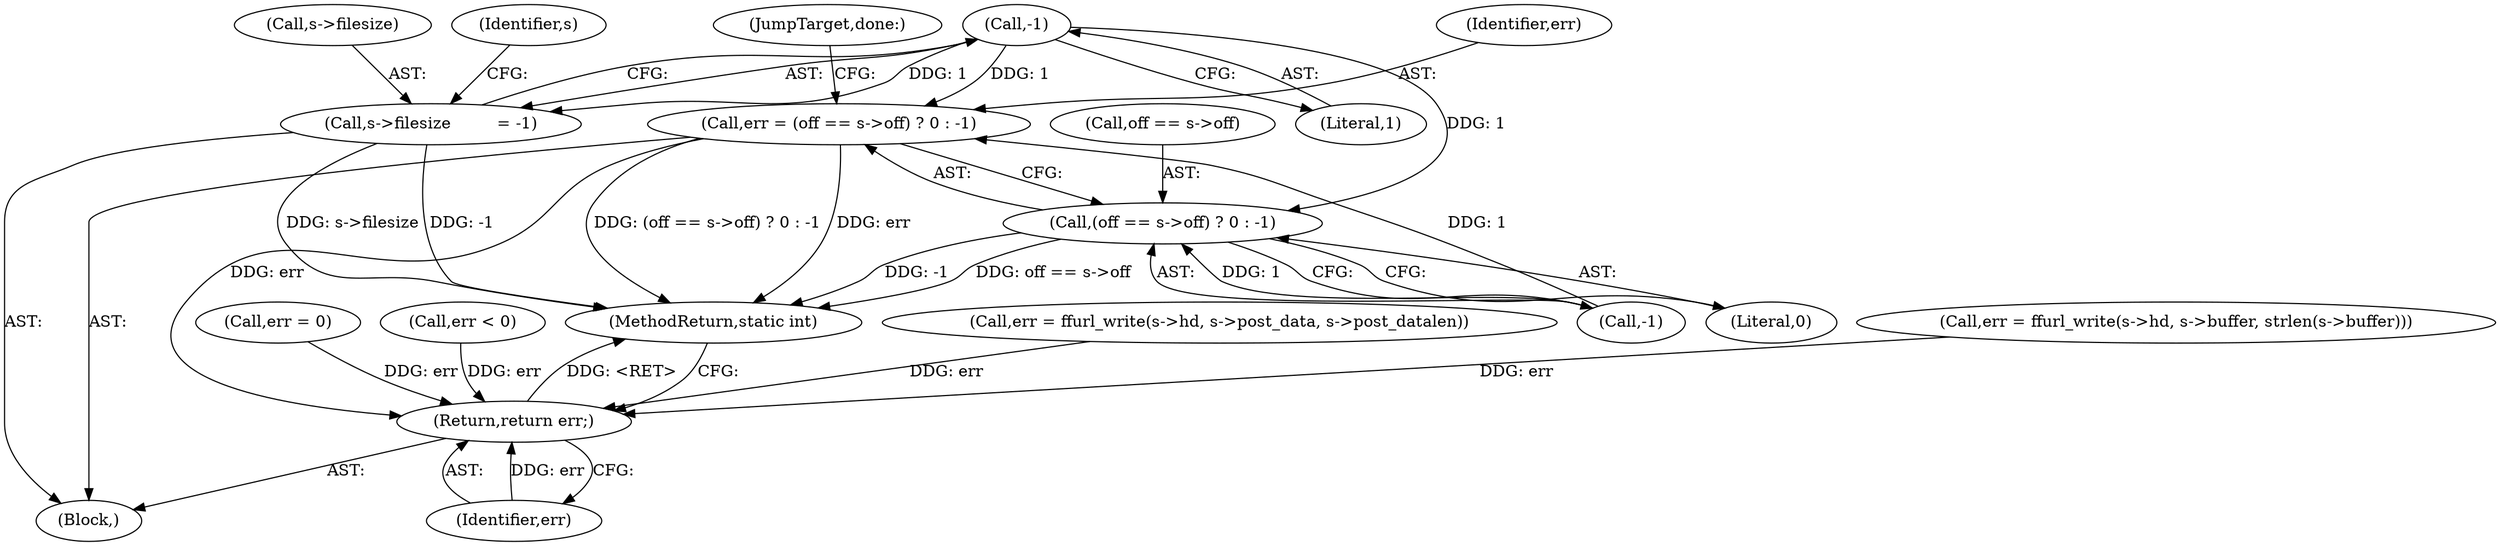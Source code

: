 digraph "1_FFmpeg_2a05c8f813de6f2278827734bf8102291e7484aa_0@del" {
"1000670" [label="(Call,-1)"];
"1000666" [label="(Call,s->filesize         = -1)"];
"1000725" [label="(Call,err = (off == s->off) ? 0 : -1)"];
"1000743" [label="(Return,return err;)"];
"1000727" [label="(Call,(off == s->off) ? 0 : -1)"];
"1000725" [label="(Call,err = (off == s->off) ? 0 : -1)"];
"1000745" [label="(MethodReturn,static int)"];
"1000736" [label="(JumpTarget,done:)"];
"1000743" [label="(Return,return err;)"];
"1000623" [label="(Call,err = ffurl_write(s->hd, s->post_data, s->post_datalen))"];
"1000667" [label="(Call,s->filesize)"];
"1000602" [label="(Call,err = ffurl_write(s->hd, s->buffer, strlen(s->buffer)))"];
"1000703" [label="(Call,err = 0)"];
"1000728" [label="(Call,off == s->off)"];
"1000734" [label="(Call,-1)"];
"1000116" [label="(Block,)"];
"1000674" [label="(Identifier,s)"];
"1000713" [label="(Call,err < 0)"];
"1000733" [label="(Literal,0)"];
"1000726" [label="(Identifier,err)"];
"1000671" [label="(Literal,1)"];
"1000670" [label="(Call,-1)"];
"1000666" [label="(Call,s->filesize         = -1)"];
"1000727" [label="(Call,(off == s->off) ? 0 : -1)"];
"1000744" [label="(Identifier,err)"];
"1000670" -> "1000666"  [label="AST: "];
"1000670" -> "1000671"  [label="CFG: "];
"1000671" -> "1000670"  [label="AST: "];
"1000666" -> "1000670"  [label="CFG: "];
"1000670" -> "1000666"  [label="DDG: 1"];
"1000670" -> "1000725"  [label="DDG: 1"];
"1000670" -> "1000727"  [label="DDG: 1"];
"1000666" -> "1000116"  [label="AST: "];
"1000667" -> "1000666"  [label="AST: "];
"1000674" -> "1000666"  [label="CFG: "];
"1000666" -> "1000745"  [label="DDG: -1"];
"1000666" -> "1000745"  [label="DDG: s->filesize"];
"1000725" -> "1000116"  [label="AST: "];
"1000725" -> "1000727"  [label="CFG: "];
"1000726" -> "1000725"  [label="AST: "];
"1000727" -> "1000725"  [label="AST: "];
"1000736" -> "1000725"  [label="CFG: "];
"1000725" -> "1000745"  [label="DDG: (off == s->off) ? 0 : -1"];
"1000725" -> "1000745"  [label="DDG: err"];
"1000734" -> "1000725"  [label="DDG: 1"];
"1000725" -> "1000743"  [label="DDG: err"];
"1000743" -> "1000116"  [label="AST: "];
"1000743" -> "1000744"  [label="CFG: "];
"1000744" -> "1000743"  [label="AST: "];
"1000745" -> "1000743"  [label="CFG: "];
"1000743" -> "1000745"  [label="DDG: <RET>"];
"1000744" -> "1000743"  [label="DDG: err"];
"1000713" -> "1000743"  [label="DDG: err"];
"1000623" -> "1000743"  [label="DDG: err"];
"1000602" -> "1000743"  [label="DDG: err"];
"1000703" -> "1000743"  [label="DDG: err"];
"1000727" -> "1000733"  [label="CFG: "];
"1000727" -> "1000734"  [label="CFG: "];
"1000728" -> "1000727"  [label="AST: "];
"1000733" -> "1000727"  [label="AST: "];
"1000734" -> "1000727"  [label="AST: "];
"1000727" -> "1000745"  [label="DDG: -1"];
"1000727" -> "1000745"  [label="DDG: off == s->off"];
"1000734" -> "1000727"  [label="DDG: 1"];
}
